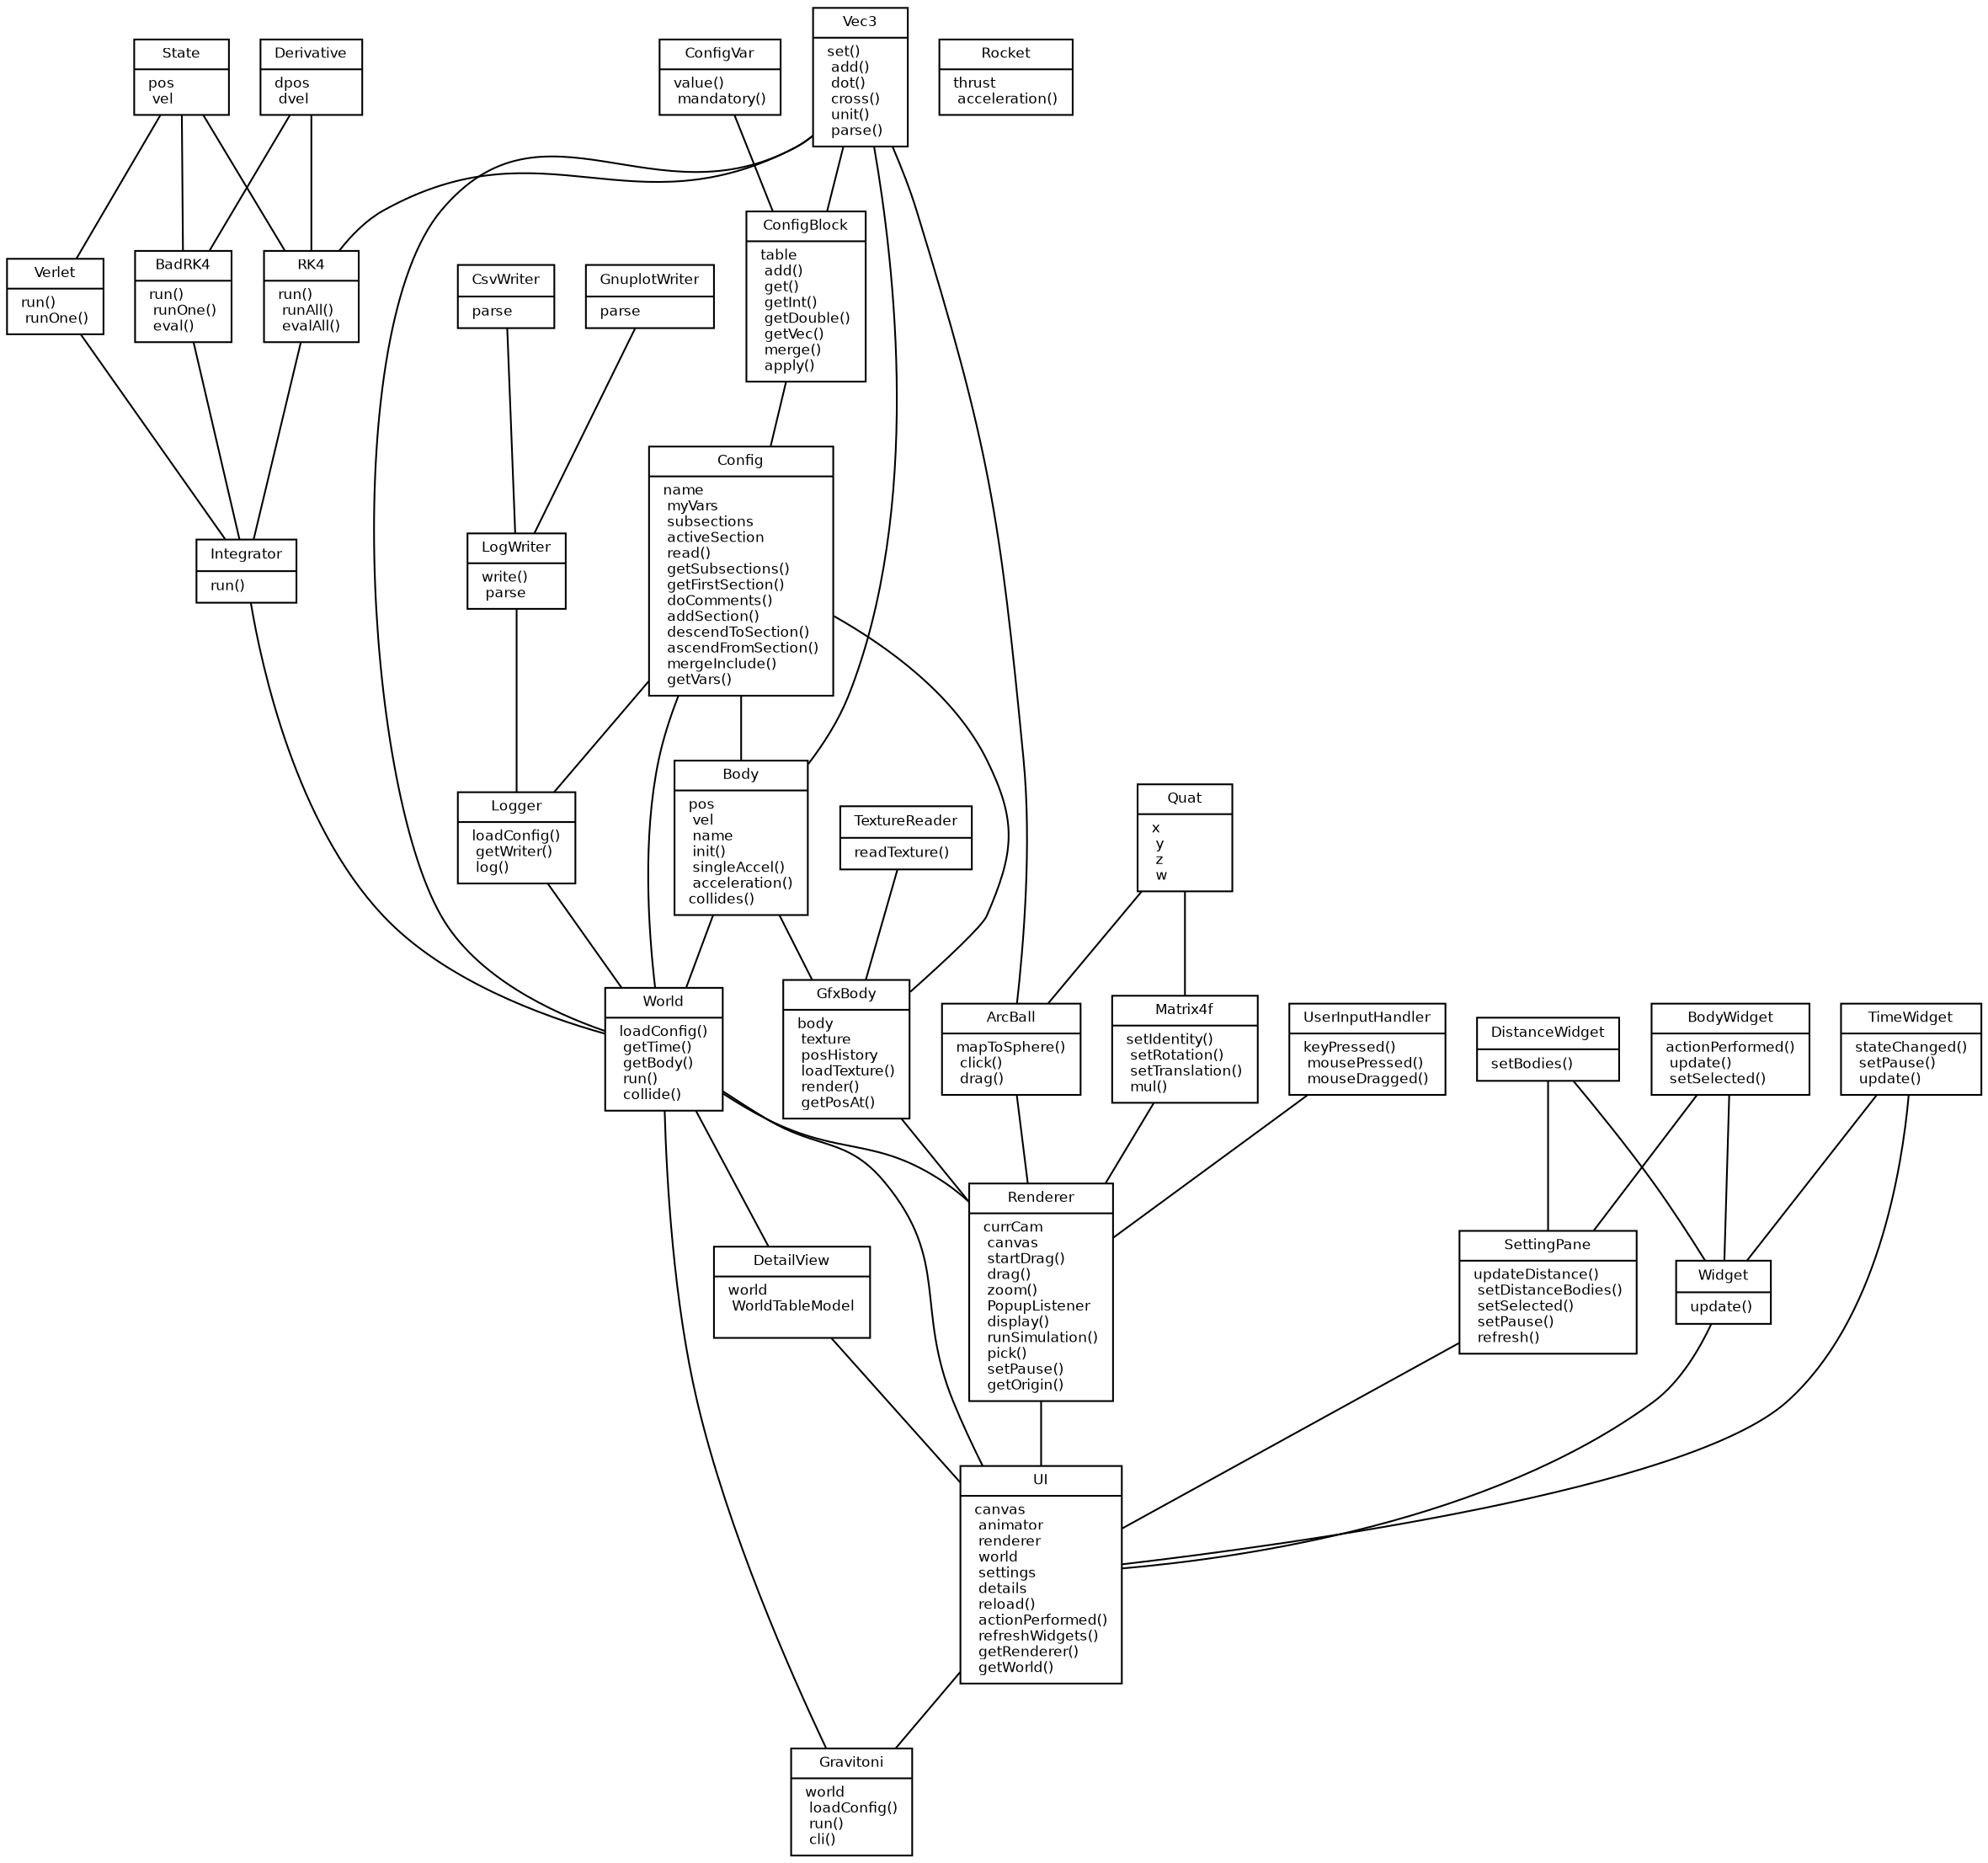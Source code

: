 digraph G {
        fontname = "Bitstream Vera Sans"
        fontsize = 8
        node [
                fontname = "Bitstream Vera Sans"
                fontsize = 8
                shape = "record"
        ]
        edge [
                fontname = "Bitstream Vera Sans"
                fontsize = 8
        ]
        subgraph confpackage {
			label = "conf"
			Config [ label = "{Config|name\l myVars\l subsections\l activeSection\l read()\l getSubsections()\l getFirstSection()\l doComments()\l addSection()\l descendToSection()\l ascendFromSection()\l mergeInclude()\l getVars()\l}" ]
			ConfigBlock [ label = "{ConfigBlock|table\l add()\l get()\l getInt()\l getDouble()\l getVec()\l merge()\l apply()\l}" ]
			ConfigVar [ label = "{ConfigVar|value()\l mandatory()\l}" ]
        }
        subgraph gfxpackage {
			label = "gfx"
			ArcBall [ label = "{ArcBall|mapToSphere()\l click()\l drag()\l}" ]
			GfxBody [ label = "{GfxBody|body\l texture\l posHistory\l loadTexture()\l render()\l getPosAt()\l}" ]
			Matrix4f [ label = "{Matrix4f|setIdentity()\l setRotation()\l setTranslation()\l mul()\l}" ]
			Quat [ label = "{Quat|x\l y\l z\l w\l}" ]
			Renderer [ label = "{Renderer|currCam\l canvas\l startDrag()\l drag()\l zoom()\l PopupListener\l display()\l runSimulation()\l pick()\l setPause()\l getOrigin()\l}" ]
			TextureReader [ label = "{TextureReader|readTexture()\l}" ]
			UserInputHandler [ label = "{UserInputHandler|keyPressed()\l mousePressed()\l mouseDragged()\l}" ]
        }
        subgraph simupackage {
			label = "simu"
			BadRK4 [ label = "{BadRK4|run()\l runOne()\l eval()\l}" ]
			Body [ label = "{Body|pos\l vel\l name\l init()\l singleAccel()\l acceleration()\lcollides()\l}" ]
			CsvWriter [ label = "{CsvWriter|parse\l}" ]
			Derivative [ label = "{Derivative|dpos\l dvel\l}" ]
			GnuplotWriter [ label = "{GnuplotWriter|parse\l}" ]
			Integrator [ label = "{Integrator|run()\l}" ]
			Logger [ label = "{Logger|loadConfig()\l getWriter()\l log()\l}" ]
			LogWriter [ label = "{LogWriter| write()\l parse\l}" ]
			RK4 [ label = "{RK4|run()\l runAll()\l evalAll()\l}" ]
			Rocket [ label = "{Rocket|thrust\l acceleration()\l}" ]
			State [ label = "{State|pos\l vel\l}" ]
			Vec3 [ label = "{Vec3|set()\l add()\l dot()\l cross()\l unit()\l parse()\l}" ]
			Verlet [ label = "{Verlet|run()\l runOne()\l}" ]
			World [ label = "{World|loadConfig()\l getTime()\l getBody()\l run()\l collide()\l}" ]
        }
        subgraph uipackage {
			label = "ui"
			BodyWidget [ label = "{BodyWidget|actionPerformed()\l update()\l setSelected()\l}" ]
			DetailView [ label = "{DetailView|world\l WorldTableModel\l \l}" ]
			DistanceWidget [ label = "{DistanceWidget|setBodies()\l}" ]
			SettingPane [ label = "{SettingPane|updateDistance()\l setDistanceBodies()\l setSelected()\l setPause()\l refresh()\l}" ]
			TimeWidget [ label = "{TimeWidget|stateChanged()\l setPause()\l update()\l}" ]
			UI [ label = "{UI|canvas\l animator\l renderer\l world\l settings\l details\l reload()\l actionPerformed()\l refreshWidgets()\l getRenderer()\l getWorld()\l}" ]
			Widget [ label = "{Widget|update()\l}" ]
        }
        Gravitoni [ label = "{Gravitoni|world\l loadConfig()\l run()\l cli()\l}" ]
        edge [
                arrowhead = "empty"
        ]
        edge [
                arrowhead = "none"

        ]
        
        ConfigVar -> ConfigBlock
        ConfigBlock -> Config
        
        Config -> Body
        Config -> Logger
        Config -> World
        Config -> GfxBody
        
        
        ArcBall -> Renderer
        GfxBody -> Renderer
        Matrix4f -> Renderer
        Quat -> ArcBall
        Quat -> Matrix4f
        TextureReader -> GfxBody
        UserInputHandler -> Renderer
        
        Renderer -> UI
        
        
        RK4 -> Integrator
        BadRK4 -> Integrator
        Body -> World
        CsvWriter -> LogWriter
        Derivative -> RK4
        Derivative -> BadRK4
        GnuplotWriter -> LogWriter
        Integrator -> World
        Logger -> World
        LogWriter -> Logger
        State -> RK4
        State -> BadRK4
        State -> Verlet
        Vec3 -> RK4
        Vec3 -> Body
        Vec3 -> World
        Verlet -> Integrator
        
        Body -> GfxBody
        Vec3 -> ConfigBlock
        Vec3 -> ArcBall
        World -> Renderer
        World -> UI
        World -> Gravitoni
        World -> DetailView
        
        
        BodyWidget -> SettingPane
        BodyWidget -> Widget
        DetailView -> UI
        DistanceWidget -> SettingPane
        DistanceWidget -> Widget
        SettingPane -> UI
        TimeWidget -> UI
        TimeWidget -> Widget
        Widget -> UI
        
        UI -> Gravitoni
        
        /* Gravitoni */
}
